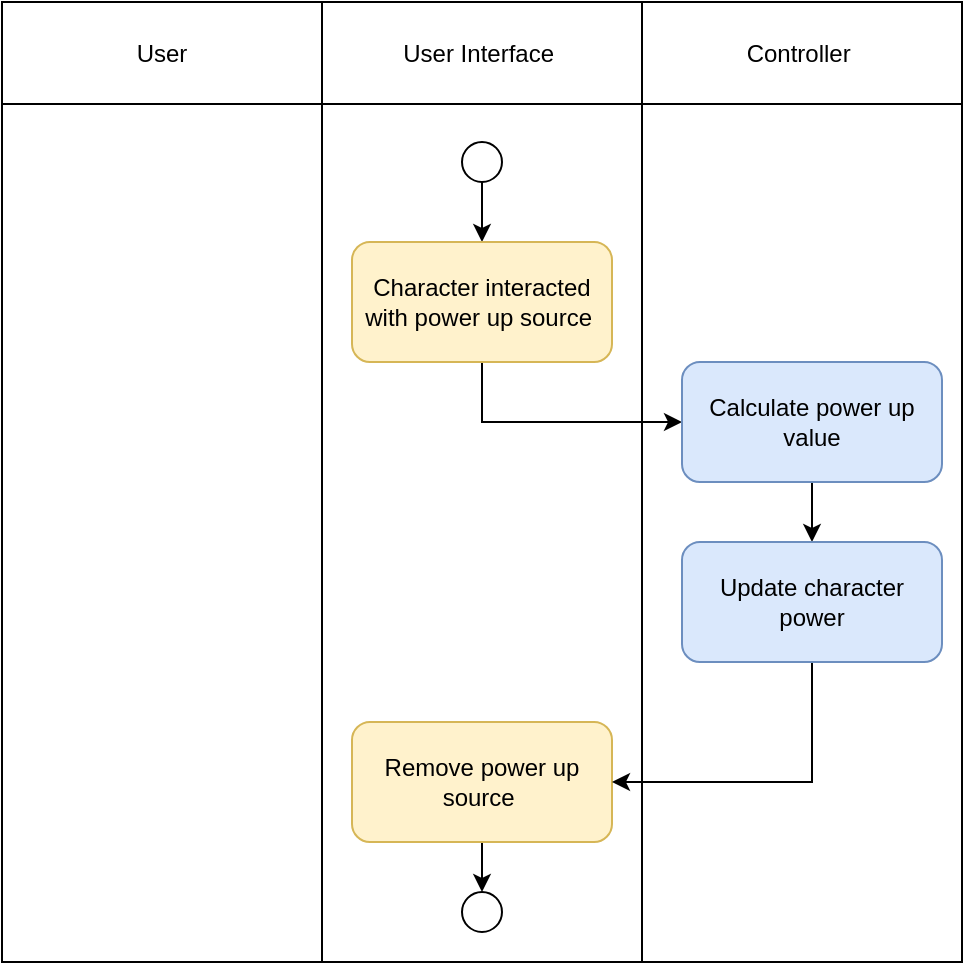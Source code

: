 <mxfile version="20.0.4" type="device"><diagram id="tHm8a9B2Mnv2vYhGKf82" name="Page-1"><mxGraphModel dx="1019" dy="576" grid="1" gridSize="10" guides="1" tooltips="1" connect="1" arrows="1" fold="1" page="1" pageScale="1" pageWidth="827" pageHeight="1169" math="0" shadow="0"><root><mxCell id="0"/><mxCell id="1" parent="0"/><mxCell id="4fFc8X0f22gZpan5uy75-1" value="" style="shape=table;html=1;whiteSpace=wrap;startSize=0;container=1;collapsible=0;childLayout=tableLayout;" vertex="1" parent="1"><mxGeometry x="280" y="120" width="480" height="480" as="geometry"/></mxCell><mxCell id="4fFc8X0f22gZpan5uy75-2" value="" style="shape=tableRow;horizontal=0;startSize=0;swimlaneHead=0;swimlaneBody=0;top=0;left=0;bottom=0;right=0;collapsible=0;dropTarget=0;fillColor=none;points=[[0,0.5],[1,0.5]];portConstraint=eastwest;" vertex="1" parent="4fFc8X0f22gZpan5uy75-1"><mxGeometry width="480" height="51" as="geometry"/></mxCell><mxCell id="4fFc8X0f22gZpan5uy75-3" value="User" style="shape=partialRectangle;html=1;whiteSpace=wrap;connectable=0;fillColor=none;top=0;left=0;bottom=0;right=0;overflow=hidden;" vertex="1" parent="4fFc8X0f22gZpan5uy75-2"><mxGeometry width="160" height="51" as="geometry"><mxRectangle width="160" height="51" as="alternateBounds"/></mxGeometry></mxCell><mxCell id="4fFc8X0f22gZpan5uy75-4" value="User Interface&amp;nbsp;" style="shape=partialRectangle;html=1;whiteSpace=wrap;connectable=0;fillColor=none;top=0;left=0;bottom=0;right=0;overflow=hidden;" vertex="1" parent="4fFc8X0f22gZpan5uy75-2"><mxGeometry x="160" width="160" height="51" as="geometry"><mxRectangle width="160" height="51" as="alternateBounds"/></mxGeometry></mxCell><mxCell id="4fFc8X0f22gZpan5uy75-5" value="Controller&amp;nbsp;" style="shape=partialRectangle;html=1;whiteSpace=wrap;connectable=0;fillColor=none;top=0;left=0;bottom=0;right=0;overflow=hidden;" vertex="1" parent="4fFc8X0f22gZpan5uy75-2"><mxGeometry x="320" width="160" height="51" as="geometry"><mxRectangle width="160" height="51" as="alternateBounds"/></mxGeometry></mxCell><mxCell id="4fFc8X0f22gZpan5uy75-6" value="" style="shape=tableRow;horizontal=0;startSize=0;swimlaneHead=0;swimlaneBody=0;top=0;left=0;bottom=0;right=0;collapsible=0;dropTarget=0;fillColor=none;points=[[0,0.5],[1,0.5]];portConstraint=eastwest;" vertex="1" parent="4fFc8X0f22gZpan5uy75-1"><mxGeometry y="51" width="480" height="429" as="geometry"/></mxCell><mxCell id="4fFc8X0f22gZpan5uy75-7" value="" style="shape=partialRectangle;html=1;whiteSpace=wrap;connectable=0;fillColor=none;top=0;left=0;bottom=0;right=0;overflow=hidden;" vertex="1" parent="4fFc8X0f22gZpan5uy75-6"><mxGeometry width="160" height="429" as="geometry"><mxRectangle width="160" height="429" as="alternateBounds"/></mxGeometry></mxCell><mxCell id="4fFc8X0f22gZpan5uy75-8" value="" style="shape=partialRectangle;html=1;whiteSpace=wrap;connectable=0;fillColor=none;top=0;left=0;bottom=0;right=0;overflow=hidden;" vertex="1" parent="4fFc8X0f22gZpan5uy75-6"><mxGeometry x="160" width="160" height="429" as="geometry"><mxRectangle width="160" height="429" as="alternateBounds"/></mxGeometry></mxCell><mxCell id="4fFc8X0f22gZpan5uy75-9" value="" style="shape=partialRectangle;html=1;whiteSpace=wrap;connectable=0;fillColor=none;top=0;left=0;bottom=0;right=0;overflow=hidden;" vertex="1" parent="4fFc8X0f22gZpan5uy75-6"><mxGeometry x="320" width="160" height="429" as="geometry"><mxRectangle width="160" height="429" as="alternateBounds"/></mxGeometry></mxCell><mxCell id="4fFc8X0f22gZpan5uy75-20" style="edgeStyle=orthogonalEdgeStyle;rounded=0;orthogonalLoop=1;jettySize=auto;html=1;" edge="1" parent="1" source="4fFc8X0f22gZpan5uy75-14" target="4fFc8X0f22gZpan5uy75-15"><mxGeometry relative="1" as="geometry"/></mxCell><mxCell id="4fFc8X0f22gZpan5uy75-14" value="" style="ellipse;whiteSpace=wrap;html=1;aspect=fixed;" vertex="1" parent="1"><mxGeometry x="510" y="190" width="20" height="20" as="geometry"/></mxCell><mxCell id="4fFc8X0f22gZpan5uy75-21" style="edgeStyle=orthogonalEdgeStyle;rounded=0;orthogonalLoop=1;jettySize=auto;html=1;entryX=0;entryY=0.5;entryDx=0;entryDy=0;exitX=0.5;exitY=1;exitDx=0;exitDy=0;" edge="1" parent="1" source="4fFc8X0f22gZpan5uy75-15" target="4fFc8X0f22gZpan5uy75-16"><mxGeometry relative="1" as="geometry"/></mxCell><mxCell id="4fFc8X0f22gZpan5uy75-15" value="Character interacted with power up source&amp;nbsp;" style="rounded=1;whiteSpace=wrap;html=1;fillColor=#fff2cc;strokeColor=#d6b656;" vertex="1" parent="1"><mxGeometry x="455" y="240" width="130" height="60" as="geometry"/></mxCell><mxCell id="4fFc8X0f22gZpan5uy75-22" style="edgeStyle=orthogonalEdgeStyle;rounded=0;orthogonalLoop=1;jettySize=auto;html=1;" edge="1" parent="1" source="4fFc8X0f22gZpan5uy75-16" target="4fFc8X0f22gZpan5uy75-18"><mxGeometry relative="1" as="geometry"/></mxCell><mxCell id="4fFc8X0f22gZpan5uy75-16" value="Calculate power up value" style="rounded=1;whiteSpace=wrap;html=1;fillColor=#dae8fc;strokeColor=#6c8ebf;" vertex="1" parent="1"><mxGeometry x="620" y="300" width="130" height="60" as="geometry"/></mxCell><mxCell id="4fFc8X0f22gZpan5uy75-25" value="" style="edgeStyle=orthogonalEdgeStyle;rounded=0;orthogonalLoop=1;jettySize=auto;html=1;" edge="1" parent="1" source="4fFc8X0f22gZpan5uy75-17" target="4fFc8X0f22gZpan5uy75-19"><mxGeometry relative="1" as="geometry"/></mxCell><mxCell id="4fFc8X0f22gZpan5uy75-17" value="Remove power up source&amp;nbsp;" style="rounded=1;whiteSpace=wrap;html=1;fillColor=#fff2cc;strokeColor=#d6b656;" vertex="1" parent="1"><mxGeometry x="455" y="480" width="130" height="60" as="geometry"/></mxCell><mxCell id="4fFc8X0f22gZpan5uy75-23" style="edgeStyle=orthogonalEdgeStyle;rounded=0;orthogonalLoop=1;jettySize=auto;html=1;entryX=1;entryY=0.5;entryDx=0;entryDy=0;" edge="1" parent="1" source="4fFc8X0f22gZpan5uy75-18" target="4fFc8X0f22gZpan5uy75-17"><mxGeometry relative="1" as="geometry"><Array as="points"><mxPoint x="685" y="510"/></Array></mxGeometry></mxCell><mxCell id="4fFc8X0f22gZpan5uy75-18" value="Update character power" style="rounded=1;whiteSpace=wrap;html=1;fillColor=#dae8fc;strokeColor=#6c8ebf;" vertex="1" parent="1"><mxGeometry x="620" y="390" width="130" height="60" as="geometry"/></mxCell><mxCell id="4fFc8X0f22gZpan5uy75-19" value="" style="ellipse;whiteSpace=wrap;html=1;aspect=fixed;" vertex="1" parent="1"><mxGeometry x="510" y="565" width="20" height="20" as="geometry"/></mxCell></root></mxGraphModel></diagram></mxfile>